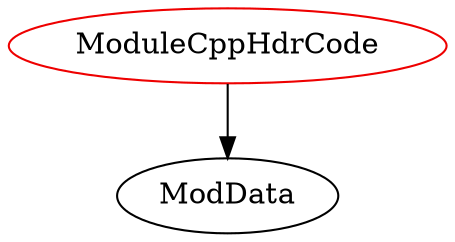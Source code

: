 digraph modulecpphdrcode{
ModuleCppHdrCode -> ModData;
ModuleCppHdrCode	[shape=oval, color=red2, label="ModuleCppHdrCode"];
}
